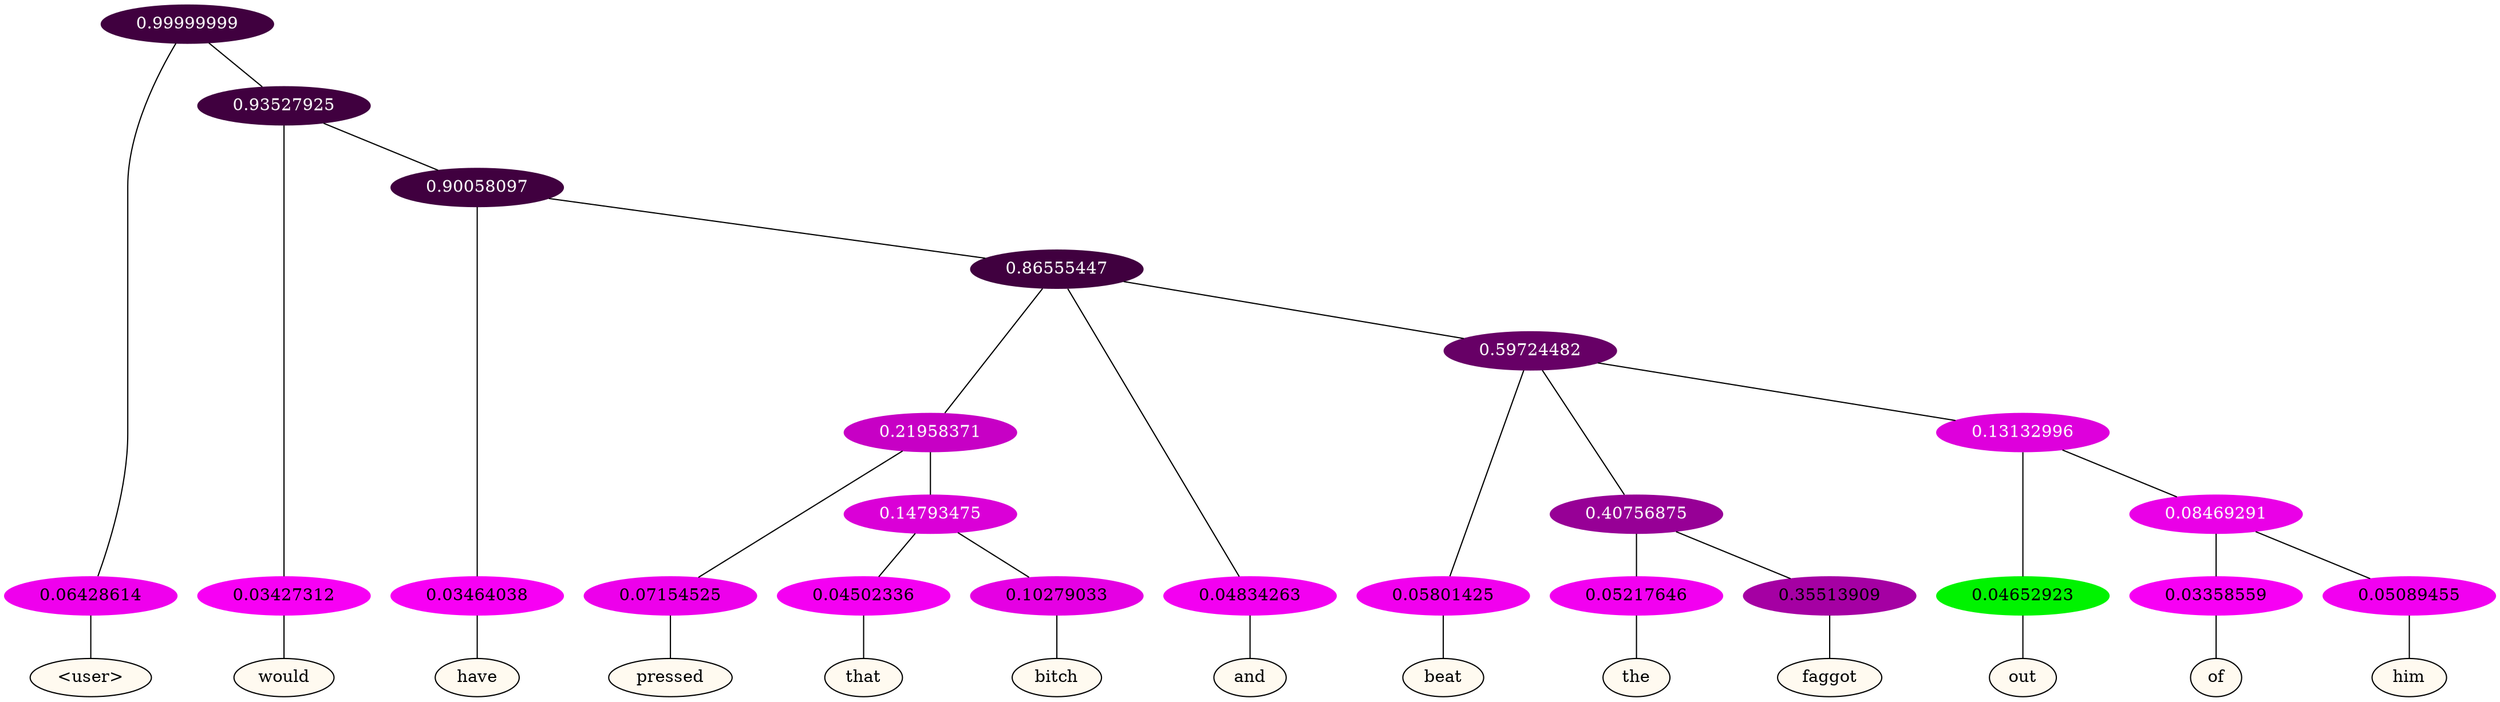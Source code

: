 graph {
	node [format=png height=0.15 nodesep=0.001 ordering=out overlap=prism overlap_scaling=0.01 ranksep=0.001 ratio=0.2 style=filled width=0.15]
	{
		rank=same
		a_w_1 [label="\<user\>" color=black fillcolor=floralwhite style="filled,solid"]
		a_w_3 [label=would color=black fillcolor=floralwhite style="filled,solid"]
		a_w_5 [label=have color=black fillcolor=floralwhite style="filled,solid"]
		a_w_10 [label=pressed color=black fillcolor=floralwhite style="filled,solid"]
		a_w_15 [label=that color=black fillcolor=floralwhite style="filled,solid"]
		a_w_16 [label=bitch color=black fillcolor=floralwhite style="filled,solid"]
		a_w_8 [label=and color=black fillcolor=floralwhite style="filled,solid"]
		a_w_12 [label=beat color=black fillcolor=floralwhite style="filled,solid"]
		a_w_17 [label=the color=black fillcolor=floralwhite style="filled,solid"]
		a_w_18 [label=faggot color=black fillcolor=floralwhite style="filled,solid"]
		a_w_19 [label=out color=black fillcolor=floralwhite style="filled,solid"]
		a_w_21 [label=of color=black fillcolor=floralwhite style="filled,solid"]
		a_w_22 [label=him color=black fillcolor=floralwhite style="filled,solid"]
	}
	a_n_1 -- a_w_1
	a_n_3 -- a_w_3
	a_n_5 -- a_w_5
	a_n_10 -- a_w_10
	a_n_15 -- a_w_15
	a_n_16 -- a_w_16
	a_n_8 -- a_w_8
	a_n_12 -- a_w_12
	a_n_17 -- a_w_17
	a_n_18 -- a_w_18
	a_n_19 -- a_w_19
	a_n_21 -- a_w_21
	a_n_22 -- a_w_22
	{
		rank=same
		a_n_1 [label=0.06428614 color="0.835 1.000 0.936" fontcolor=black]
		a_n_3 [label=0.03427312 color="0.835 1.000 0.966" fontcolor=black]
		a_n_5 [label=0.03464038 color="0.835 1.000 0.965" fontcolor=black]
		a_n_10 [label=0.07154525 color="0.835 1.000 0.928" fontcolor=black]
		a_n_15 [label=0.04502336 color="0.835 1.000 0.955" fontcolor=black]
		a_n_16 [label=0.10279033 color="0.835 1.000 0.897" fontcolor=black]
		a_n_8 [label=0.04834263 color="0.835 1.000 0.952" fontcolor=black]
		a_n_12 [label=0.05801425 color="0.835 1.000 0.942" fontcolor=black]
		a_n_17 [label=0.05217646 color="0.835 1.000 0.948" fontcolor=black]
		a_n_18 [label=0.35513909 color="0.835 1.000 0.645" fontcolor=black]
		a_n_19 [label=0.04652923 color="0.334 1.000 0.953" fontcolor=black]
		a_n_21 [label=0.03358559 color="0.835 1.000 0.966" fontcolor=black]
		a_n_22 [label=0.05089455 color="0.835 1.000 0.949" fontcolor=black]
	}
	a_n_0 [label=0.99999999 color="0.835 1.000 0.250" fontcolor=grey99]
	a_n_0 -- a_n_1
	a_n_2 [label=0.93527925 color="0.835 1.000 0.250" fontcolor=grey99]
	a_n_0 -- a_n_2
	a_n_2 -- a_n_3
	a_n_4 [label=0.90058097 color="0.835 1.000 0.250" fontcolor=grey99]
	a_n_2 -- a_n_4
	a_n_4 -- a_n_5
	a_n_6 [label=0.86555447 color="0.835 1.000 0.250" fontcolor=grey99]
	a_n_4 -- a_n_6
	a_n_7 [label=0.21958371 color="0.835 1.000 0.780" fontcolor=grey99]
	a_n_6 -- a_n_7
	a_n_6 -- a_n_8
	a_n_9 [label=0.59724482 color="0.835 1.000 0.403" fontcolor=grey99]
	a_n_6 -- a_n_9
	a_n_7 -- a_n_10
	a_n_11 [label=0.14793475 color="0.835 1.000 0.852" fontcolor=grey99]
	a_n_7 -- a_n_11
	a_n_9 -- a_n_12
	a_n_13 [label=0.40756875 color="0.835 1.000 0.592" fontcolor=grey99]
	a_n_9 -- a_n_13
	a_n_14 [label=0.13132996 color="0.835 1.000 0.869" fontcolor=grey99]
	a_n_9 -- a_n_14
	a_n_11 -- a_n_15
	a_n_11 -- a_n_16
	a_n_13 -- a_n_17
	a_n_13 -- a_n_18
	a_n_14 -- a_n_19
	a_n_20 [label=0.08469291 color="0.835 1.000 0.915" fontcolor=grey99]
	a_n_14 -- a_n_20
	a_n_20 -- a_n_21
	a_n_20 -- a_n_22
}
